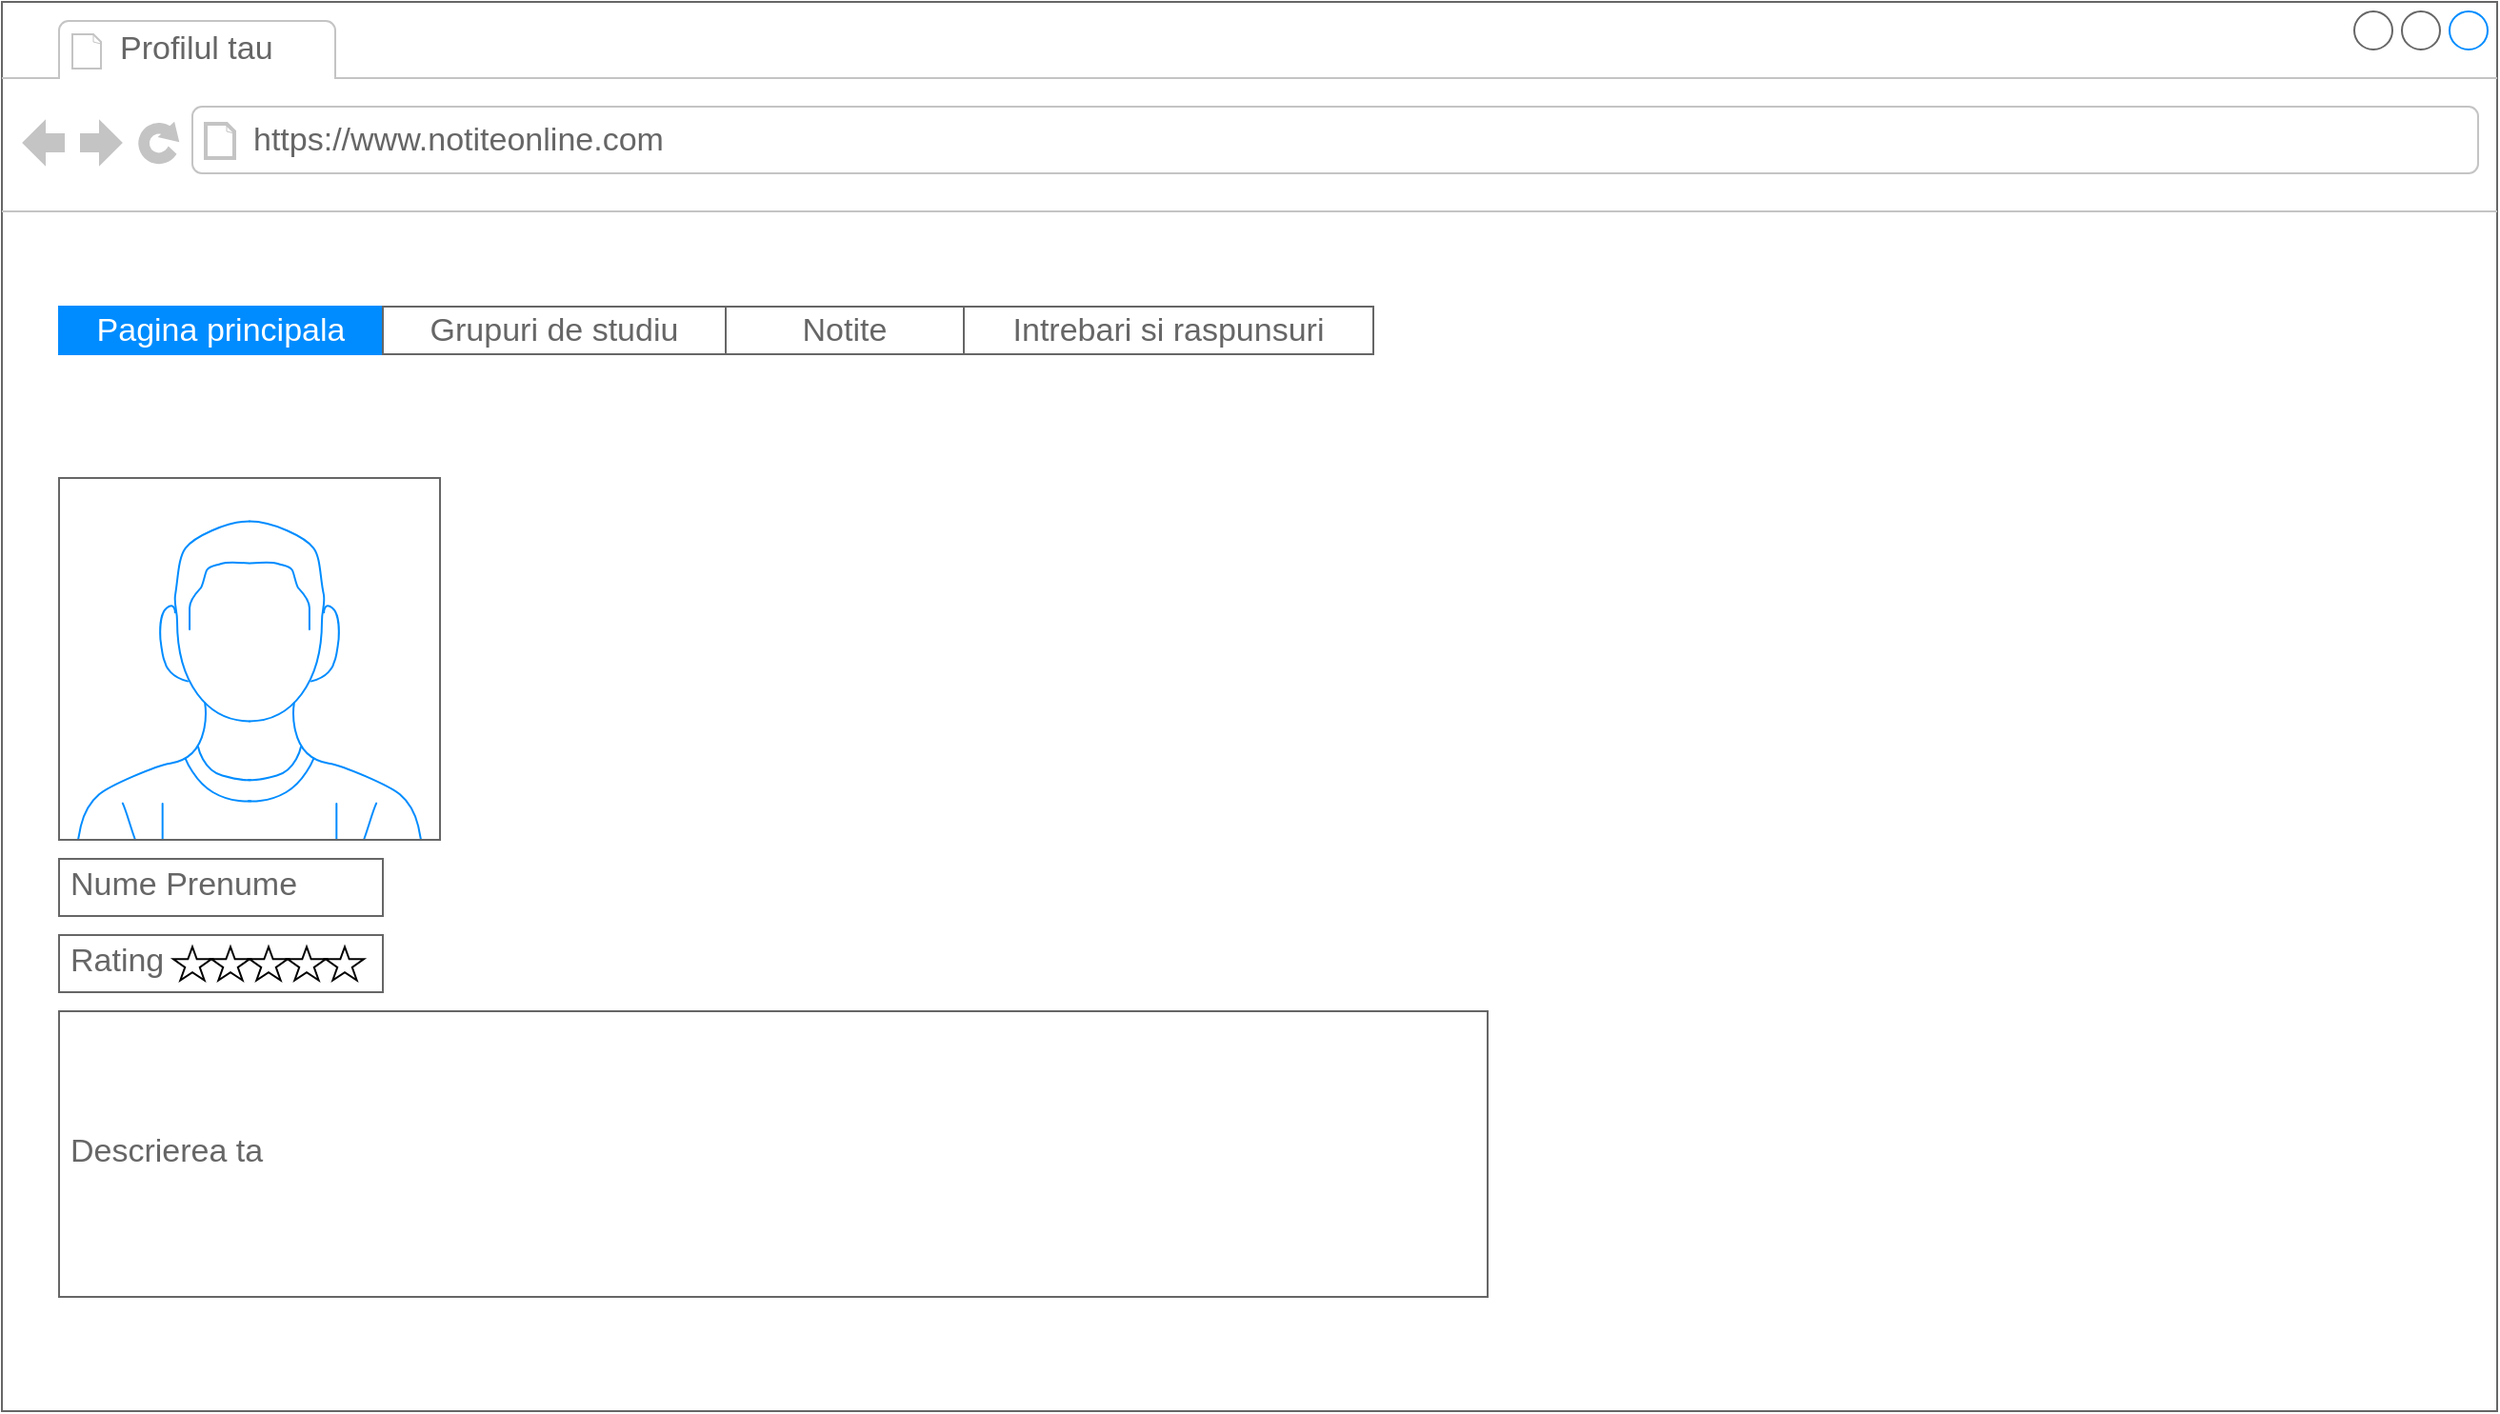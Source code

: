 <mxfile version="26.1.1">
  <diagram name="Pagină-1" id="LbNauGeeuxfcHhsDFNCl">
    <mxGraphModel dx="1592" dy="1958" grid="1" gridSize="10" guides="1" tooltips="1" connect="1" arrows="1" fold="1" page="1" pageScale="1" pageWidth="827" pageHeight="1169" math="0" shadow="0">
      <root>
        <mxCell id="0" />
        <mxCell id="1" parent="0" />
        <mxCell id="ENhvOzN07pqsrB4x6kwR-1" value="" style="strokeWidth=1;shadow=0;dashed=0;align=center;html=1;shape=mxgraph.mockup.containers.browserWindow;rSize=0;strokeColor=#666666;strokeColor2=#008cff;strokeColor3=#c4c4c4;mainText=,;recursiveResize=0;" vertex="1" parent="1">
          <mxGeometry x="130" y="-10" width="1310" height="740" as="geometry" />
        </mxCell>
        <mxCell id="ENhvOzN07pqsrB4x6kwR-2" value="Profilul tau" style="strokeWidth=1;shadow=0;dashed=0;align=center;html=1;shape=mxgraph.mockup.containers.anchor;fontSize=17;fontColor=#666666;align=left;whiteSpace=wrap;" vertex="1" parent="ENhvOzN07pqsrB4x6kwR-1">
          <mxGeometry x="60" y="12" width="110" height="26" as="geometry" />
        </mxCell>
        <mxCell id="ENhvOzN07pqsrB4x6kwR-3" value="https://www.notiteonline.com" style="strokeWidth=1;shadow=0;dashed=0;align=center;html=1;shape=mxgraph.mockup.containers.anchor;rSize=0;fontSize=17;fontColor=#666666;align=left;" vertex="1" parent="ENhvOzN07pqsrB4x6kwR-1">
          <mxGeometry x="130" y="60" width="250" height="26" as="geometry" />
        </mxCell>
        <mxCell id="ENhvOzN07pqsrB4x6kwR-4" value="" style="verticalLabelPosition=bottom;shadow=0;dashed=0;align=center;html=1;verticalAlign=top;strokeWidth=1;shape=mxgraph.mockup.containers.userMale;strokeColor=#666666;strokeColor2=#008cff;" vertex="1" parent="ENhvOzN07pqsrB4x6kwR-1">
          <mxGeometry x="30" y="250" width="200" height="190" as="geometry" />
        </mxCell>
        <mxCell id="ENhvOzN07pqsrB4x6kwR-7" value="Nume Prenume" style="strokeWidth=1;shadow=0;dashed=0;align=center;html=1;shape=mxgraph.mockup.text.textBox;fontColor=#666666;align=left;fontSize=17;spacingLeft=4;spacingTop=-3;whiteSpace=wrap;strokeColor=#666666;mainText=" vertex="1" parent="ENhvOzN07pqsrB4x6kwR-1">
          <mxGeometry x="30" y="450" width="170" height="30" as="geometry" />
        </mxCell>
        <mxCell id="ENhvOzN07pqsrB4x6kwR-8" value="Rating&amp;nbsp;" style="strokeWidth=1;shadow=0;dashed=0;align=center;html=1;shape=mxgraph.mockup.text.textBox;fontColor=#666666;align=left;fontSize=17;spacingLeft=4;spacingTop=-3;whiteSpace=wrap;strokeColor=#666666;mainText=" vertex="1" parent="ENhvOzN07pqsrB4x6kwR-1">
          <mxGeometry x="30" y="490" width="170" height="30" as="geometry" />
        </mxCell>
        <mxCell id="ENhvOzN07pqsrB4x6kwR-11" value="" style="verticalLabelPosition=bottom;verticalAlign=top;html=1;shape=mxgraph.basic.star" vertex="1" parent="ENhvOzN07pqsrB4x6kwR-1">
          <mxGeometry x="90" y="496.25" width="20" height="17.5" as="geometry" />
        </mxCell>
        <mxCell id="ENhvOzN07pqsrB4x6kwR-13" value="" style="verticalLabelPosition=bottom;verticalAlign=top;html=1;shape=mxgraph.basic.star" vertex="1" parent="ENhvOzN07pqsrB4x6kwR-1">
          <mxGeometry x="110" y="496.25" width="20" height="17.5" as="geometry" />
        </mxCell>
        <mxCell id="ENhvOzN07pqsrB4x6kwR-12" value="" style="verticalLabelPosition=bottom;verticalAlign=top;html=1;shape=mxgraph.basic.star" vertex="1" parent="ENhvOzN07pqsrB4x6kwR-1">
          <mxGeometry x="130" y="496.25" width="20" height="17.5" as="geometry" />
        </mxCell>
        <mxCell id="ENhvOzN07pqsrB4x6kwR-14" value="" style="verticalLabelPosition=bottom;verticalAlign=top;html=1;shape=mxgraph.basic.star" vertex="1" parent="ENhvOzN07pqsrB4x6kwR-1">
          <mxGeometry x="150" y="496.25" width="20" height="17.5" as="geometry" />
        </mxCell>
        <mxCell id="ENhvOzN07pqsrB4x6kwR-15" value="" style="verticalLabelPosition=bottom;verticalAlign=top;html=1;shape=mxgraph.basic.star" vertex="1" parent="ENhvOzN07pqsrB4x6kwR-1">
          <mxGeometry x="170" y="496.25" width="20" height="17.5" as="geometry" />
        </mxCell>
        <mxCell id="ENhvOzN07pqsrB4x6kwR-17" value="Descrierea ta" style="strokeWidth=1;shadow=0;dashed=0;align=center;html=1;shape=mxgraph.mockup.text.textBox;fontColor=#666666;align=left;fontSize=17;spacingLeft=4;spacingTop=-3;whiteSpace=wrap;strokeColor=#666666;mainText=" vertex="1" parent="ENhvOzN07pqsrB4x6kwR-1">
          <mxGeometry x="30" y="530" width="750" height="150" as="geometry" />
        </mxCell>
        <mxCell id="ENhvOzN07pqsrB4x6kwR-18" value="" style="swimlane;shape=mxgraph.bootstrap.anchor;strokeColor=#666666;fillColor=#ffffff;fontColor=#0000FF;fontStyle=0;childLayout=stackLayout;horizontal=0;startSize=0;horizontalStack=1;resizeParent=1;resizeParentMax=0;resizeLast=0;collapsible=0;marginBottom=0;whiteSpace=wrap;html=1;" vertex="1" parent="ENhvOzN07pqsrB4x6kwR-1">
          <mxGeometry x="30" y="160" width="690" height="25" as="geometry" />
        </mxCell>
        <mxCell id="ENhvOzN07pqsrB4x6kwR-19" value="Pagina principala" style="text;strokeColor=#008CFF;align=center;verticalAlign=middle;spacingLeft=10;spacingRight=10;overflow=hidden;points=[[0,0.5],[1,0.5]];portConstraint=eastwest;rotatable=0;whiteSpace=wrap;html=1;fillColor=#008CFF;fontColor=#ffffff;fontSize=17;" vertex="1" parent="ENhvOzN07pqsrB4x6kwR-18">
          <mxGeometry width="170" height="25" as="geometry" />
        </mxCell>
        <mxCell id="ENhvOzN07pqsrB4x6kwR-20" value="&lt;span style=&quot;color: rgb(102, 102, 102); text-align: left;&quot;&gt;Grupuri de studiu&lt;/span&gt;" style="text;strokeColor=inherit;align=center;verticalAlign=middle;spacingLeft=10;spacingRight=10;overflow=hidden;points=[[0,0.5],[1,0.5]];portConstraint=eastwest;rotatable=0;whiteSpace=wrap;html=1;fillColor=inherit;fontColor=inherit;fontSize=17;" vertex="1" parent="ENhvOzN07pqsrB4x6kwR-18">
          <mxGeometry x="170" width="180" height="25" as="geometry" />
        </mxCell>
        <mxCell id="ENhvOzN07pqsrB4x6kwR-21" value="&lt;span style=&quot;color: rgb(102, 102, 102); text-align: left;&quot;&gt;Notite&lt;/span&gt;" style="text;strokeColor=inherit;align=center;verticalAlign=middle;spacingLeft=10;spacingRight=10;overflow=hidden;points=[[0,0.5],[1,0.5]];portConstraint=eastwest;rotatable=0;whiteSpace=wrap;html=1;fillColor=inherit;fontColor=inherit;fontSize=17;" vertex="1" parent="ENhvOzN07pqsrB4x6kwR-18">
          <mxGeometry x="350" width="125" height="25" as="geometry" />
        </mxCell>
        <mxCell id="ENhvOzN07pqsrB4x6kwR-22" value="&lt;span style=&quot;color: rgb(102, 102, 102); text-align: left;&quot;&gt;Intrebari si raspunsuri&lt;/span&gt;" style="text;strokeColor=inherit;align=center;verticalAlign=middle;spacingLeft=10;spacingRight=10;overflow=hidden;points=[[0,0.5],[1,0.5]];portConstraint=eastwest;rotatable=0;whiteSpace=wrap;html=1;fillColor=inherit;fontColor=inherit;fontSize=17;" vertex="1" parent="ENhvOzN07pqsrB4x6kwR-18">
          <mxGeometry x="475" width="215" height="25" as="geometry" />
        </mxCell>
      </root>
    </mxGraphModel>
  </diagram>
</mxfile>
